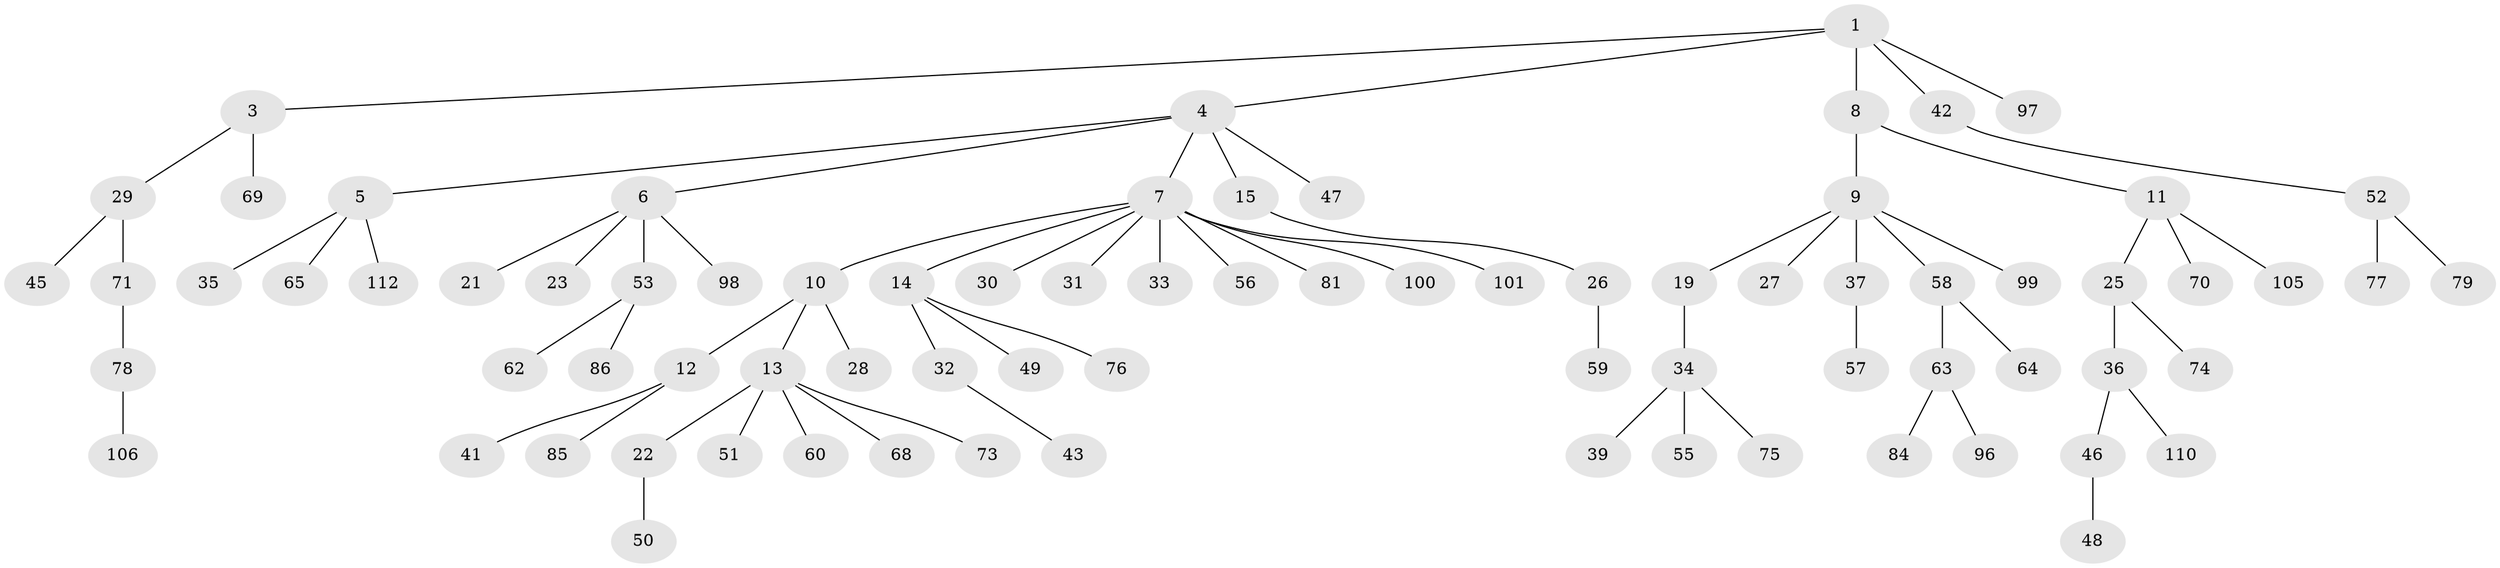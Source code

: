 // original degree distribution, {2: 0.18584070796460178, 5: 0.017699115044247787, 3: 0.17699115044247787, 6: 0.017699115044247787, 4: 0.07079646017699115, 9: 0.008849557522123894, 1: 0.5221238938053098}
// Generated by graph-tools (version 1.1) at 2025/19/03/04/25 18:19:23]
// undirected, 79 vertices, 78 edges
graph export_dot {
graph [start="1"]
  node [color=gray90,style=filled];
  1 [super="+2"];
  3;
  4;
  5;
  6 [super="+18"];
  7 [super="+20"];
  8;
  9;
  10;
  11;
  12;
  13 [super="+17"];
  14 [super="+66+24+16+67"];
  15 [super="+88"];
  19 [super="+90"];
  21;
  22 [super="+111"];
  23;
  25;
  26;
  27;
  28;
  29;
  30;
  31 [super="+38"];
  32 [super="+72"];
  33;
  34;
  35;
  36;
  37;
  39;
  41 [super="+54"];
  42 [super="+83"];
  43;
  45;
  46;
  47;
  48 [super="+80"];
  49;
  50;
  51;
  52;
  53;
  55 [super="+103"];
  56 [super="+91"];
  57;
  58 [super="+61"];
  59;
  60;
  62;
  63;
  64;
  65;
  68 [super="+82"];
  69 [super="+94"];
  70;
  71;
  73;
  74;
  75;
  76;
  77;
  78;
  79 [super="+93"];
  81 [super="+108"];
  84;
  85;
  86;
  96;
  97;
  98;
  99;
  100;
  101;
  105;
  106;
  110;
  112;
  1 -- 42;
  1 -- 97;
  1 -- 3;
  1 -- 4;
  1 -- 8;
  3 -- 29;
  3 -- 69;
  4 -- 5;
  4 -- 6;
  4 -- 7;
  4 -- 15;
  4 -- 47;
  5 -- 35;
  5 -- 65;
  5 -- 112;
  6 -- 23;
  6 -- 53;
  6 -- 98;
  6 -- 21;
  7 -- 10;
  7 -- 14;
  7 -- 30;
  7 -- 31;
  7 -- 56;
  7 -- 81;
  7 -- 101;
  7 -- 33;
  7 -- 100;
  8 -- 9;
  8 -- 11;
  9 -- 19;
  9 -- 27;
  9 -- 37;
  9 -- 58;
  9 -- 99;
  10 -- 12;
  10 -- 13;
  10 -- 28;
  11 -- 25;
  11 -- 70;
  11 -- 105;
  12 -- 41;
  12 -- 85;
  13 -- 22;
  13 -- 73;
  13 -- 51;
  13 -- 60;
  13 -- 68;
  14 -- 32;
  14 -- 49;
  14 -- 76;
  15 -- 26;
  19 -- 34;
  22 -- 50;
  25 -- 36;
  25 -- 74;
  26 -- 59;
  29 -- 45;
  29 -- 71;
  32 -- 43;
  34 -- 39;
  34 -- 55;
  34 -- 75;
  36 -- 46;
  36 -- 110;
  37 -- 57;
  42 -- 52;
  46 -- 48;
  52 -- 77;
  52 -- 79;
  53 -- 62;
  53 -- 86;
  58 -- 64;
  58 -- 63;
  63 -- 84;
  63 -- 96;
  71 -- 78;
  78 -- 106;
}
